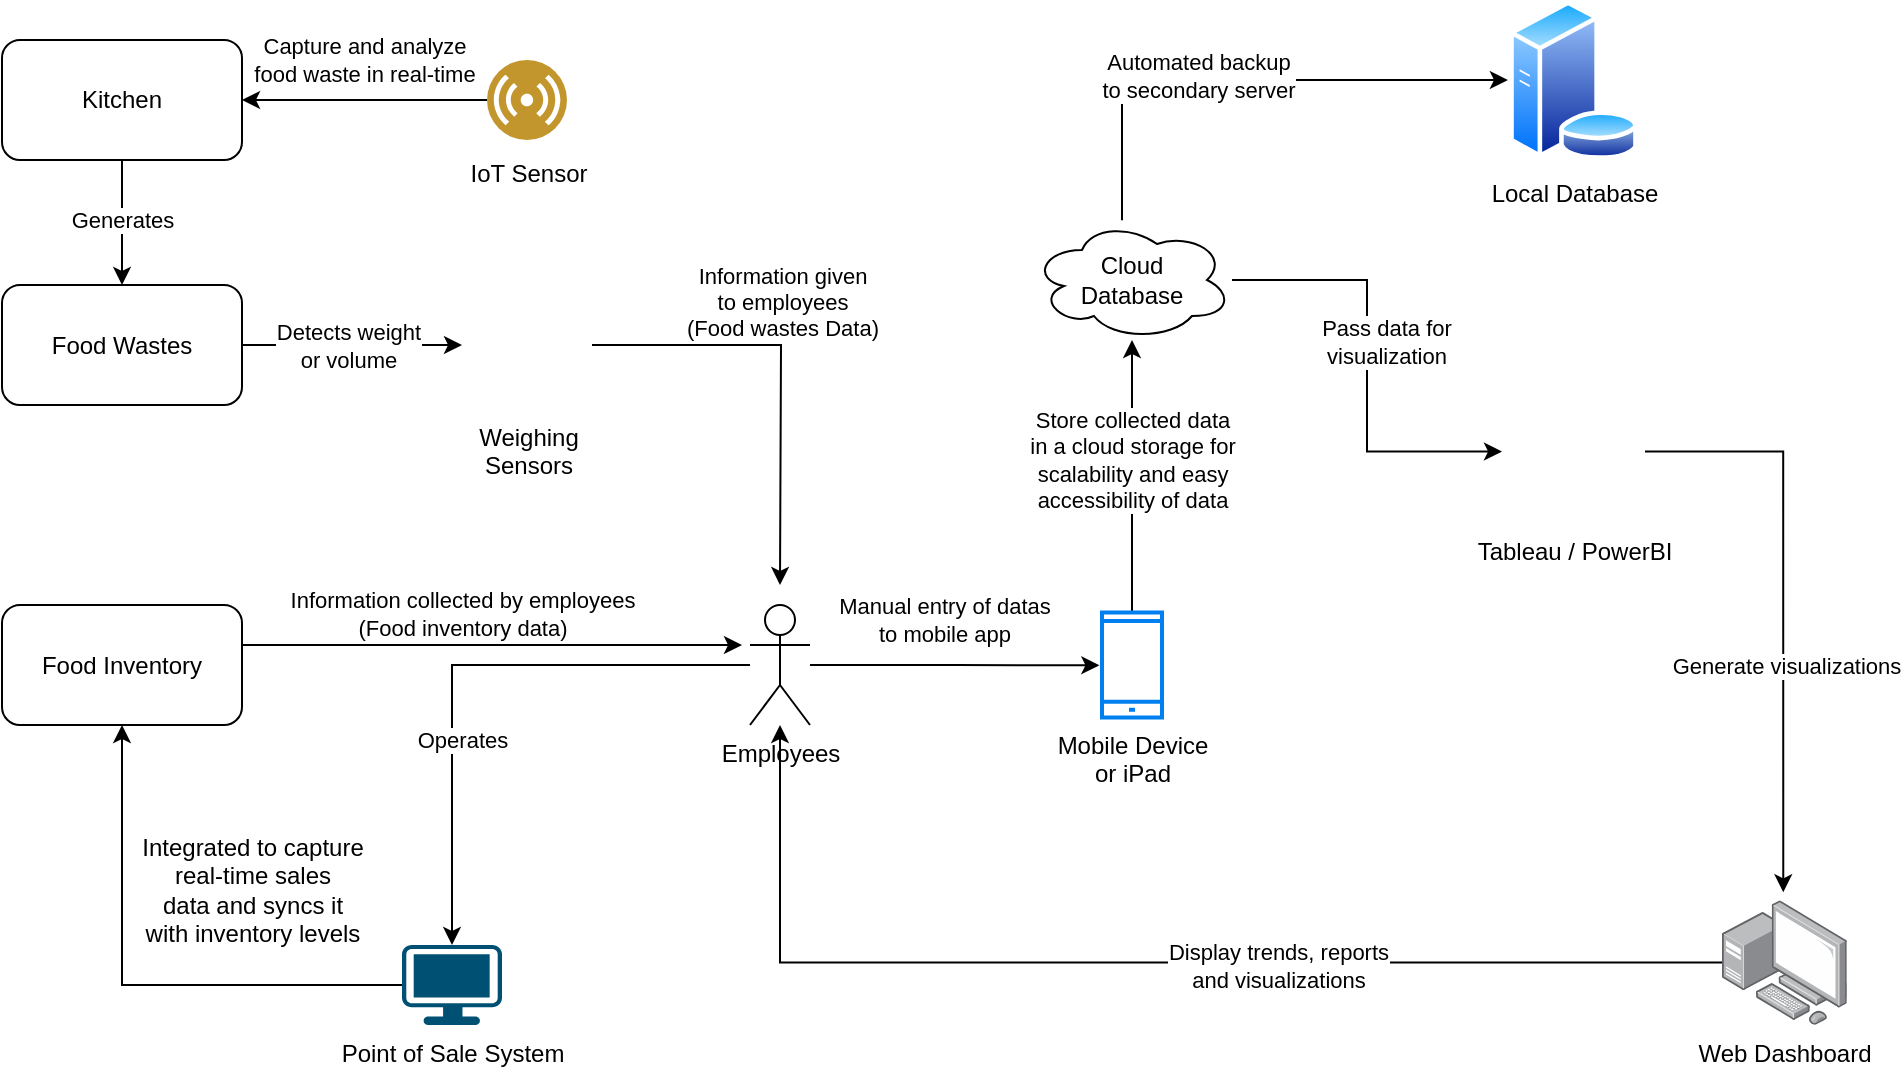 <mxfile version="21.3.8" type="github">
  <diagram name="Page-1" id="3ZwoSl2RGu-xtK9s4rka">
    <mxGraphModel dx="1134" dy="533" grid="0" gridSize="10" guides="1" tooltips="1" connect="1" arrows="1" fold="1" page="0" pageScale="1" pageWidth="827" pageHeight="1169" math="0" shadow="0">
      <root>
        <mxCell id="0" />
        <mxCell id="1" parent="0" />
        <mxCell id="XzFIM6wOhW3350Qs6X3E-24" value="Operates" style="edgeStyle=orthogonalEdgeStyle;rounded=0;orthogonalLoop=1;jettySize=auto;html=1;entryX=0.5;entryY=0;entryDx=0;entryDy=0;entryPerimeter=0;" parent="1" source="XzFIM6wOhW3350Qs6X3E-1" target="XzFIM6wOhW3350Qs6X3E-22" edge="1">
          <mxGeometry x="0.291" y="5" relative="1" as="geometry">
            <mxPoint as="offset" />
          </mxGeometry>
        </mxCell>
        <mxCell id="ZYdzZXkFSb_ct4EuVqG2-6" style="edgeStyle=orthogonalEdgeStyle;rounded=0;orthogonalLoop=1;jettySize=auto;html=1;entryX=-0.044;entryY=0.503;entryDx=0;entryDy=0;entryPerimeter=0;" edge="1" parent="1" source="XzFIM6wOhW3350Qs6X3E-1" target="XzFIM6wOhW3350Qs6X3E-3">
          <mxGeometry relative="1" as="geometry" />
        </mxCell>
        <mxCell id="ZYdzZXkFSb_ct4EuVqG2-7" value="Manual entry of datas&lt;br&gt;to mobile app" style="edgeLabel;html=1;align=center;verticalAlign=middle;resizable=0;points=[];" vertex="1" connectable="0" parent="ZYdzZXkFSb_ct4EuVqG2-6">
          <mxGeometry x="0.208" y="-1" relative="1" as="geometry">
            <mxPoint x="-21" y="-24" as="offset" />
          </mxGeometry>
        </mxCell>
        <mxCell id="XzFIM6wOhW3350Qs6X3E-1" value="Employees" style="shape=umlActor;verticalLabelPosition=bottom;verticalAlign=top;html=1;outlineConnect=0;" parent="1" vertex="1">
          <mxGeometry x="414" y="502.5" width="30" height="60" as="geometry" />
        </mxCell>
        <mxCell id="ZYdzZXkFSb_ct4EuVqG2-17" value="&lt;span style=&quot;background-color: rgb(255, 255, 255);&quot;&gt;Store collected data &lt;br&gt;in a cloud storage for &lt;br&gt;scalability and easy &lt;br&gt;accessibility of data&lt;/span&gt;" style="edgeStyle=orthogonalEdgeStyle;rounded=0;orthogonalLoop=1;jettySize=auto;html=1;" edge="1" parent="1" source="XzFIM6wOhW3350Qs6X3E-3" target="ZYdzZXkFSb_ct4EuVqG2-15">
          <mxGeometry x="0.119" relative="1" as="geometry">
            <mxPoint as="offset" />
          </mxGeometry>
        </mxCell>
        <mxCell id="XzFIM6wOhW3350Qs6X3E-3" value="Mobile Device&lt;br&gt;or iPad" style="html=1;verticalLabelPosition=bottom;align=center;labelBackgroundColor=#ffffff;verticalAlign=top;strokeWidth=2;strokeColor=#0080F0;shadow=0;dashed=0;shape=mxgraph.ios7.icons.smartphone;" parent="1" vertex="1">
          <mxGeometry x="590" y="506.25" width="30" height="52.5" as="geometry" />
        </mxCell>
        <mxCell id="XzFIM6wOhW3350Qs6X3E-11" style="edgeStyle=orthogonalEdgeStyle;rounded=0;orthogonalLoop=1;jettySize=auto;html=1;exitX=1;exitY=0.5;exitDx=0;exitDy=0;entryX=0;entryY=0.5;entryDx=0;entryDy=0;" parent="1" source="XzFIM6wOhW3350Qs6X3E-5" target="XzFIM6wOhW3350Qs6X3E-7" edge="1">
          <mxGeometry relative="1" as="geometry" />
        </mxCell>
        <mxCell id="XzFIM6wOhW3350Qs6X3E-12" value="Detects weight&lt;br&gt;or volume" style="edgeLabel;html=1;align=center;verticalAlign=middle;resizable=0;points=[];" parent="XzFIM6wOhW3350Qs6X3E-11" vertex="1" connectable="0">
          <mxGeometry x="-0.194" y="-4" relative="1" as="geometry">
            <mxPoint x="8" y="-4" as="offset" />
          </mxGeometry>
        </mxCell>
        <mxCell id="XzFIM6wOhW3350Qs6X3E-5" value="Food Wastes" style="rounded=1;whiteSpace=wrap;html=1;" parent="1" vertex="1">
          <mxGeometry x="40" y="342.5" width="120" height="60" as="geometry" />
        </mxCell>
        <mxCell id="XzFIM6wOhW3350Qs6X3E-15" style="edgeStyle=orthogonalEdgeStyle;rounded=0;orthogonalLoop=1;jettySize=auto;html=1;" parent="1" source="XzFIM6wOhW3350Qs6X3E-7" edge="1">
          <mxGeometry relative="1" as="geometry">
            <mxPoint x="429" y="492.5" as="targetPoint" />
          </mxGeometry>
        </mxCell>
        <mxCell id="XzFIM6wOhW3350Qs6X3E-16" value="Information given&lt;br&gt;to employees &lt;br&gt;(Food wastes Data)" style="edgeLabel;html=1;align=center;verticalAlign=middle;resizable=0;points=[];" parent="XzFIM6wOhW3350Qs6X3E-15" vertex="1" connectable="0">
          <mxGeometry x="-0.26" y="-2" relative="1" as="geometry">
            <mxPoint x="15" y="-24" as="offset" />
          </mxGeometry>
        </mxCell>
        <mxCell id="XzFIM6wOhW3350Qs6X3E-7" value="Weighing &lt;br&gt;Sensors" style="shape=image;html=1;verticalAlign=top;verticalLabelPosition=bottom;labelBackgroundColor=#ffffff;imageAspect=0;aspect=fixed;image=https://cdn1.iconfinder.com/data/icons/healthy-life-4/64/weight-scale-sports_and_competition-healthcare_and_medical-weighing_scale_tool-body_scale-128.png" parent="1" vertex="1">
          <mxGeometry x="270" y="340" width="65" height="65" as="geometry" />
        </mxCell>
        <mxCell id="ZYdzZXkFSb_ct4EuVqG2-1" style="edgeStyle=orthogonalEdgeStyle;rounded=0;orthogonalLoop=1;jettySize=auto;html=1;" edge="1" parent="1" source="XzFIM6wOhW3350Qs6X3E-18">
          <mxGeometry relative="1" as="geometry">
            <mxPoint x="410" y="522.5" as="targetPoint" />
            <Array as="points">
              <mxPoint x="220" y="522.5" />
              <mxPoint x="220" y="522.5" />
            </Array>
          </mxGeometry>
        </mxCell>
        <mxCell id="ZYdzZXkFSb_ct4EuVqG2-2" value="Information collected by employees&lt;br&gt;(Food inventory data)" style="edgeLabel;html=1;align=center;verticalAlign=middle;resizable=0;points=[];" vertex="1" connectable="0" parent="ZYdzZXkFSb_ct4EuVqG2-1">
          <mxGeometry x="-0.195" y="1" relative="1" as="geometry">
            <mxPoint x="9" y="-15" as="offset" />
          </mxGeometry>
        </mxCell>
        <mxCell id="XzFIM6wOhW3350Qs6X3E-18" value="Food Inventory" style="rounded=1;whiteSpace=wrap;html=1;" parent="1" vertex="1">
          <mxGeometry x="40" y="502.5" width="120" height="60" as="geometry" />
        </mxCell>
        <mxCell id="XzFIM6wOhW3350Qs6X3E-23" style="edgeStyle=orthogonalEdgeStyle;rounded=0;orthogonalLoop=1;jettySize=auto;html=1;entryX=0.5;entryY=1;entryDx=0;entryDy=0;" parent="1" source="XzFIM6wOhW3350Qs6X3E-22" target="XzFIM6wOhW3350Qs6X3E-18" edge="1">
          <mxGeometry relative="1" as="geometry" />
        </mxCell>
        <mxCell id="XzFIM6wOhW3350Qs6X3E-22" value="Point of Sale System" style="points=[[0.03,0.03,0],[0.5,0,0],[0.97,0.03,0],[1,0.4,0],[0.97,0.745,0],[0.5,1,0],[0.03,0.745,0],[0,0.4,0]];verticalLabelPosition=bottom;sketch=0;html=1;verticalAlign=top;aspect=fixed;align=center;pointerEvents=1;shape=mxgraph.cisco19.workstation;fillColor=#005073;strokeColor=none;" parent="1" vertex="1">
          <mxGeometry x="240" y="672.5" width="50" height="40" as="geometry" />
        </mxCell>
        <mxCell id="XzFIM6wOhW3350Qs6X3E-25" value="Integrated to capture &lt;br&gt;real-time sales &lt;br&gt;data and syncs it &lt;br&gt;with inventory levels" style="text;html=1;align=center;verticalAlign=middle;resizable=0;points=[];autosize=1;strokeColor=none;fillColor=none;" parent="1" vertex="1">
          <mxGeometry x="100" y="610" width="130" height="70" as="geometry" />
        </mxCell>
        <mxCell id="ZYdzZXkFSb_ct4EuVqG2-4" style="edgeStyle=orthogonalEdgeStyle;rounded=0;orthogonalLoop=1;jettySize=auto;html=1;entryX=0.5;entryY=0;entryDx=0;entryDy=0;" edge="1" parent="1" source="ZYdzZXkFSb_ct4EuVqG2-3" target="XzFIM6wOhW3350Qs6X3E-5">
          <mxGeometry relative="1" as="geometry" />
        </mxCell>
        <mxCell id="ZYdzZXkFSb_ct4EuVqG2-5" value="Generates" style="edgeLabel;html=1;align=center;verticalAlign=middle;resizable=0;points=[];" vertex="1" connectable="0" parent="ZYdzZXkFSb_ct4EuVqG2-4">
          <mxGeometry x="-0.148" y="-1" relative="1" as="geometry">
            <mxPoint x="1" y="3" as="offset" />
          </mxGeometry>
        </mxCell>
        <mxCell id="ZYdzZXkFSb_ct4EuVqG2-3" value="Kitchen" style="rounded=1;whiteSpace=wrap;html=1;" vertex="1" parent="1">
          <mxGeometry x="40" y="220" width="120" height="60" as="geometry" />
        </mxCell>
        <mxCell id="ZYdzZXkFSb_ct4EuVqG2-13" style="edgeStyle=orthogonalEdgeStyle;rounded=0;orthogonalLoop=1;jettySize=auto;html=1;entryX=1;entryY=0.5;entryDx=0;entryDy=0;" edge="1" parent="1" source="ZYdzZXkFSb_ct4EuVqG2-8" target="ZYdzZXkFSb_ct4EuVqG2-3">
          <mxGeometry relative="1" as="geometry" />
        </mxCell>
        <mxCell id="ZYdzZXkFSb_ct4EuVqG2-14" value="Capture and analyze &lt;br&gt;food waste in real-time" style="edgeLabel;html=1;align=center;verticalAlign=middle;resizable=0;points=[];" vertex="1" connectable="0" parent="ZYdzZXkFSb_ct4EuVqG2-13">
          <mxGeometry x="-0.17" y="1" relative="1" as="geometry">
            <mxPoint x="-11" y="-21" as="offset" />
          </mxGeometry>
        </mxCell>
        <mxCell id="ZYdzZXkFSb_ct4EuVqG2-8" value="&lt;font color=&quot;#000000&quot;&gt;IoT Sensor&lt;/font&gt;" style="image;aspect=fixed;perimeter=ellipsePerimeter;html=1;align=center;shadow=0;dashed=0;fontColor=#4277BB;labelBackgroundColor=default;fontSize=12;spacingTop=3;image=img/lib/ibm/users/sensor.svg;" vertex="1" parent="1">
          <mxGeometry x="282.5" y="230" width="40" height="40" as="geometry" />
        </mxCell>
        <mxCell id="ZYdzZXkFSb_ct4EuVqG2-19" style="edgeStyle=orthogonalEdgeStyle;rounded=0;orthogonalLoop=1;jettySize=auto;html=1;entryX=0;entryY=0.5;entryDx=0;entryDy=0;" edge="1" parent="1" source="ZYdzZXkFSb_ct4EuVqG2-15" target="ZYdzZXkFSb_ct4EuVqG2-18">
          <mxGeometry relative="1" as="geometry" />
        </mxCell>
        <mxCell id="ZYdzZXkFSb_ct4EuVqG2-20" value="Pass data for &lt;br&gt;visualization" style="edgeLabel;html=1;align=center;verticalAlign=middle;resizable=0;points=[];" vertex="1" connectable="0" parent="ZYdzZXkFSb_ct4EuVqG2-19">
          <mxGeometry x="-0.22" relative="1" as="geometry">
            <mxPoint x="9" y="12" as="offset" />
          </mxGeometry>
        </mxCell>
        <mxCell id="ZYdzZXkFSb_ct4EuVqG2-26" style="edgeStyle=orthogonalEdgeStyle;rounded=0;orthogonalLoop=1;jettySize=auto;html=1;entryX=0;entryY=0.5;entryDx=0;entryDy=0;" edge="1" parent="1" source="ZYdzZXkFSb_ct4EuVqG2-15" target="ZYdzZXkFSb_ct4EuVqG2-21">
          <mxGeometry relative="1" as="geometry">
            <Array as="points">
              <mxPoint x="600" y="240" />
            </Array>
          </mxGeometry>
        </mxCell>
        <mxCell id="ZYdzZXkFSb_ct4EuVqG2-28" value="&lt;div&gt;Automated backup&lt;/div&gt;&lt;div&gt;to secondary server&lt;/div&gt;" style="edgeLabel;html=1;align=center;verticalAlign=middle;resizable=0;points=[];" vertex="1" connectable="0" parent="ZYdzZXkFSb_ct4EuVqG2-26">
          <mxGeometry x="-0.178" y="2" relative="1" as="geometry">
            <mxPoint as="offset" />
          </mxGeometry>
        </mxCell>
        <mxCell id="ZYdzZXkFSb_ct4EuVqG2-15" value="Cloud&lt;br&gt;Database" style="ellipse;shape=cloud;whiteSpace=wrap;html=1;align=center;" vertex="1" parent="1">
          <mxGeometry x="555" y="310" width="100" height="60" as="geometry" />
        </mxCell>
        <mxCell id="ZYdzZXkFSb_ct4EuVqG2-34" style="edgeStyle=orthogonalEdgeStyle;rounded=0;orthogonalLoop=1;jettySize=auto;html=1;entryX=0.491;entryY=-0.063;entryDx=0;entryDy=0;entryPerimeter=0;" edge="1" parent="1" source="ZYdzZXkFSb_ct4EuVqG2-18" target="ZYdzZXkFSb_ct4EuVqG2-33">
          <mxGeometry relative="1" as="geometry" />
        </mxCell>
        <mxCell id="ZYdzZXkFSb_ct4EuVqG2-36" value="Generate visualizations" style="edgeLabel;html=1;align=center;verticalAlign=middle;resizable=0;points=[];" vertex="1" connectable="0" parent="ZYdzZXkFSb_ct4EuVqG2-34">
          <mxGeometry x="0.003" y="2" relative="1" as="geometry">
            <mxPoint x="-1" y="31" as="offset" />
          </mxGeometry>
        </mxCell>
        <mxCell id="ZYdzZXkFSb_ct4EuVqG2-18" value="Tableau / PowerBI" style="shape=image;html=1;verticalAlign=top;verticalLabelPosition=bottom;labelBackgroundColor=#ffffff;imageAspect=0;aspect=fixed;image=https://cdn1.iconfinder.com/data/icons/modern-set-of-digital-symbols/48/multimedia_player_visualization-128.png" vertex="1" parent="1">
          <mxGeometry x="790" y="390" width="71.5" height="71.5" as="geometry" />
        </mxCell>
        <mxCell id="ZYdzZXkFSb_ct4EuVqG2-21" value="Local Database" style="image;aspect=fixed;perimeter=ellipsePerimeter;html=1;align=center;shadow=0;dashed=0;spacingTop=3;image=img/lib/active_directory/database_server.svg;" vertex="1" parent="1">
          <mxGeometry x="792.95" y="200" width="65.6" height="80" as="geometry" />
        </mxCell>
        <mxCell id="ZYdzZXkFSb_ct4EuVqG2-35" style="edgeStyle=orthogonalEdgeStyle;rounded=0;orthogonalLoop=1;jettySize=auto;html=1;" edge="1" parent="1" source="ZYdzZXkFSb_ct4EuVqG2-33" target="XzFIM6wOhW3350Qs6X3E-1">
          <mxGeometry relative="1" as="geometry" />
        </mxCell>
        <mxCell id="ZYdzZXkFSb_ct4EuVqG2-37" value="Display trends, reports&lt;br&gt;and visualizations" style="edgeLabel;html=1;align=center;verticalAlign=middle;resizable=0;points=[];" vertex="1" connectable="0" parent="ZYdzZXkFSb_ct4EuVqG2-35">
          <mxGeometry x="-0.246" y="1" relative="1" as="geometry">
            <mxPoint as="offset" />
          </mxGeometry>
        </mxCell>
        <mxCell id="ZYdzZXkFSb_ct4EuVqG2-33" value="Web Dashboard" style="image;points=[];aspect=fixed;html=1;align=center;shadow=0;dashed=0;image=img/lib/allied_telesis/computer_and_terminals/Personal_Computer_with_Server.svg;" vertex="1" parent="1">
          <mxGeometry x="900" y="650.1" width="62.4" height="62.4" as="geometry" />
        </mxCell>
      </root>
    </mxGraphModel>
  </diagram>
</mxfile>
